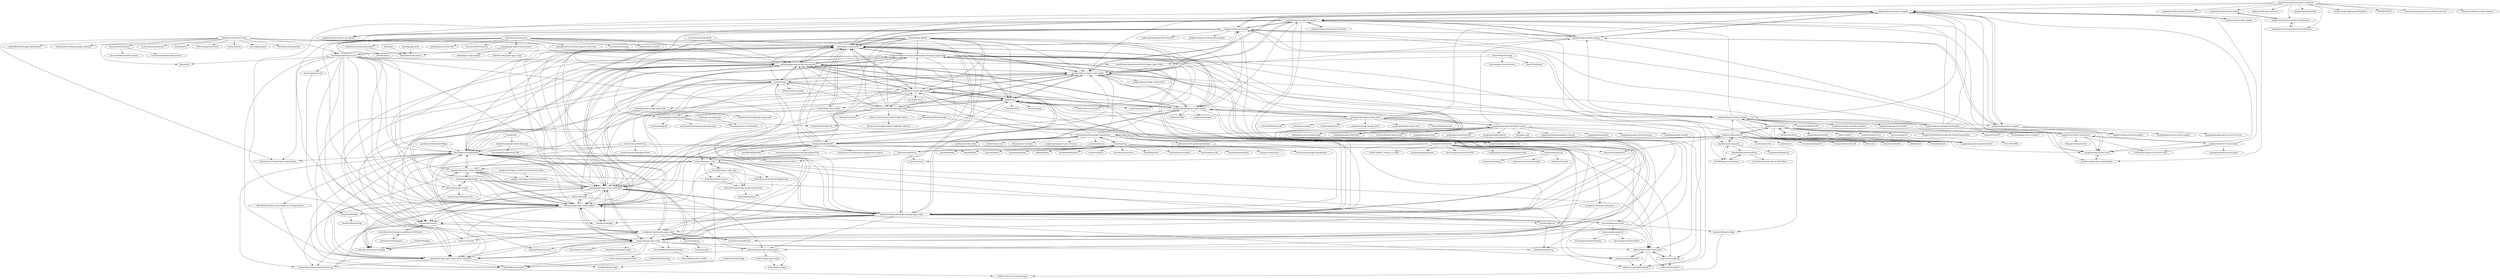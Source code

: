 digraph G {
"googleworkspace/browser-samples" -> "googleworkspace/add-ons-samples"
"googleworkspace/browser-samples" -> "googleworkspace/solutions"
"googleworkspace/browser-samples" -> "googleworkspace/drive-utils"
"googleworkspace/browser-samples" -> "googleworkspace/node-samples"
"googleworkspace/browser-samples" -> "googleworkspace/drive-quickeditors"
"googleworkspace/browser-samples" -> "googleworkspace/php-samples"
"googleworkspace/browser-samples" -> "googleworkspace/apps-script-oauth2"
"googleworkspace/browser-samples" -> "labnol/apps-script-starter"
"googleworkspace/browser-samples" -> "googleworkspace/sheets-api-codelab"
"googleworkspace/browser-samples" -> "googleworkspace/java-samples"
"derekantrican/GAS-ICS-Sync" -> "derekantrican/Google-Apps-Script-Library"
"derekantrican/GAS-ICS-Sync" -> "phw198/OutlookGoogleCalendarSync" ["e"=1]
"derekantrican/GAS-ICS-Sync" -> "karbassi/sync-multiple-google-calendars"
"derekantrican/GAS-ICS-Sync" -> "oshliaer/google-apps-script-awesome-list"
"derekantrican/GAS-ICS-Sync" -> "lucasvtiradentes/gcal-sync"
"derekantrican/GAS-ICS-Sync" -> "labnol/apps-script-starter"
"derekantrican/GAS-ICS-Sync" -> "mbrt/gmailctl" ["e"=1]
"derekantrican/GAS-ICS-Sync" -> "thesamim/TickTickSync"
"derekantrican/GAS-ICS-Sync" -> "ahochsteger/gmail-processor"
"derekantrican/GAS-ICS-Sync" -> "tanaikech/taking-advantage-of-google-apps-script"
"derekantrican/GAS-ICS-Sync" -> "GAM-team/got-your-back" ["e"=1]
"derekantrican/GAS-ICS-Sync" -> "kewisch/ical.js" ["e"=1]
"derekantrican/GAS-ICS-Sync" -> "googlearchive/apps-script-templates"
"derekantrican/GAS-ICS-Sync" -> "mrworf/plexupdate" ["e"=1]
"derekantrican/GAS-ICS-Sync" -> "TheGoddessInari/hamsket" ["e"=1]
"google/clasp" -> "oshliaer/google-apps-script-awesome-list"
"google/clasp" -> "labnol/apps-script-starter"
"google/clasp" -> "googleworkspace/apps-script-oauth2"
"google/clasp" -> "googleworkspace/apps-script-samples"
"google/clasp" -> "enuchi/React-Google-Apps-Script"
"google/clasp" -> "Tokyo-Metro-Gov/covid19" ["e"=1]
"google/clasp" -> "asciidwango/js-primer" ["e"=1]
"google/clasp" -> "howdy39/gas-clasp-starter"
"google/clasp" -> "textlint/textlint" ["e"=1]
"google/clasp" -> "danthareja/node-google-apps-script"
"google/clasp" -> "x-motemen/ghq" ["e"=1]
"google/clasp" -> "grahamearley/FirestoreGoogleAppsScript"
"google/clasp" -> "jc324x/google-apps-script-cheat-sheet"
"google/clasp" -> "googleapis/google-api-nodejs-client" ["e"=1]
"google/clasp" -> "tanaikech/taking-advantage-of-google-apps-script"
"labnol/apps-script-starter" -> "oshliaer/google-apps-script-awesome-list"
"labnol/apps-script-starter" -> "enuchi/React-Google-Apps-Script"
"labnol/apps-script-starter" -> "jc324x/google-apps-script-cheat-sheet"
"labnol/apps-script-starter" -> "tanaikech/taking-advantage-of-google-apps-script"
"labnol/apps-script-starter" -> "googleworkspace/apps-script-oauth2"
"labnol/apps-script-starter" -> "google/clasp"
"labnol/apps-script-starter" -> "oshliaer/google-apps-script-snippets"
"labnol/apps-script-starter" -> "Max-Makhrov/GoogleSheets"
"labnol/apps-script-starter" -> "googleworkspace/apps-script-samples"
"labnol/apps-script-starter" -> "tanaikech/taking-advantage-of-Web-Apps-with-google-apps-script"
"labnol/apps-script-starter" -> "howdy39/gas-clasp-starter"
"labnol/apps-script-starter" -> "googleworkspace/solutions"
"labnol/apps-script-starter" -> "googleworkspace/add-ons-samples"
"labnol/apps-script-starter" -> "fossamagna/gas-webpack-plugin"
"labnol/apps-script-starter" -> "ahochsteger/gmail-processor"
"grahamearley/FirestoreGoogleAppsScript" -> "RomainVialard/FirebaseApp"
"grahamearley/FirestoreGoogleAppsScript" -> "oshliaer/google-apps-script-awesome-list"
"grahamearley/FirestoreGoogleAppsScript" -> "googleworkspace/apps-script-oauth2"
"grahamearley/FirestoreGoogleAppsScript" -> "tanaikech/taking-advantage-of-google-apps-script"
"grahamearley/FirestoreGoogleAppsScript" -> "labnol/apps-script-starter"
"grahamearley/FirestoreGoogleAppsScript" -> "enuchi/React-Google-Apps-Script"
"grahamearley/FirestoreGoogleAppsScript" -> "google/clasp"
"grahamearley/FirestoreGoogleAppsScript" -> "Max-Makhrov/GoogleSheets"
"grahamearley/FirestoreGoogleAppsScript" -> "choraria/google-apps-script"
"grahamearley/FirestoreGoogleAppsScript" -> "tani/cheeriogs"
"grahamearley/FirestoreGoogleAppsScript" -> "jc324x/google-apps-script-cheat-sheet"
"grahamearley/FirestoreGoogleAppsScript" -> "tanaikech/taking-advantage-of-Web-Apps-with-google-apps-script"
"grahamearley/FirestoreGoogleAppsScript" -> "oshliaer/google-apps-script-snippets"
"grahamearley/FirestoreGoogleAppsScript" -> "firebase/extensions" ["e"=1]
"grahamearley/FirestoreGoogleAppsScript" -> "Spencer-Easton/Apps-Script-GSApp-Library"
"tanaikech/taking-advantage-of-Web-Apps-with-google-apps-script" -> "tanaikech/taking-advantage-of-google-apps-script"
"tanaikech/taking-advantage-of-Web-Apps-with-google-apps-script" -> "choraria/google-apps-script"
"tanaikech/taking-advantage-of-Web-Apps-with-google-apps-script" -> "oshliaer/google-apps-script-snippets"
"tanaikech/taking-advantage-of-Web-Apps-with-google-apps-script" -> "jc324x/google-apps-script-cheat-sheet"
"tanaikech/taking-advantage-of-Web-Apps-with-google-apps-script" -> "tanaikech/Google-Apps-Script-Library-Database"
"tanaikech/taking-advantage-of-Web-Apps-with-google-apps-script" -> "tanaikech/ggsrun"
"tanaikech/taking-advantage-of-Web-Apps-with-google-apps-script" -> "socialpoint-labs/sheetfu-apps-script"
"tanaikech/taking-advantage-of-Web-Apps-with-google-apps-script" -> "Max-Makhrov/GoogleSheets"
"tanaikech/taking-advantage-of-Web-Apps-with-google-apps-script" -> "oshliaer/google-apps-script-awesome-list"
"tanaikech/taking-advantage-of-Web-Apps-with-google-apps-script" -> "labnol/apps-script-starter"
"tanaikech/taking-advantage-of-Web-Apps-with-google-apps-script" -> "andrewroberts/BBLog"
"tanaikech/taking-advantage-of-Web-Apps-with-google-apps-script" -> "andrewroberts/GAS-Framework"
"tanaikech/taking-advantage-of-Web-Apps-with-google-apps-script" -> "rudimusmaximus/DevFlow"
"tanaikech/taking-advantage-of-Web-Apps-with-google-apps-script" -> "tanaikech/RangeListApp"
"tanaikech/taking-advantage-of-Web-Apps-with-google-apps-script" -> "rudimusmaximus/BurningGAS"
"enuchi/React-Google-Apps-Script" -> "labnol/apps-script-starter"
"enuchi/React-Google-Apps-Script" -> "oshliaer/google-apps-script-awesome-list"
"enuchi/React-Google-Apps-Script" -> "google/clasp"
"enuchi/React-Google-Apps-Script" -> "googleworkspace/apps-script-oauth2"
"enuchi/React-Google-Apps-Script" -> "tanaikech/taking-advantage-of-google-apps-script"
"enuchi/React-Google-Apps-Script" -> "oshliaer/google-apps-script-snippets"
"enuchi/React-Google-Apps-Script" -> "enuchi/gas-client"
"enuchi/React-Google-Apps-Script" -> "tanaikech/taking-advantage-of-Web-Apps-with-google-apps-script"
"enuchi/React-Google-Apps-Script" -> "jc324x/google-apps-script-cheat-sheet"
"enuchi/React-Google-Apps-Script" -> "fossamagna/gas-webpack-plugin"
"enuchi/React-Google-Apps-Script" -> "ashtonfei/google-apps-script-projects"
"enuchi/React-Google-Apps-Script" -> "googleworkspace/apps-script-samples"
"enuchi/React-Google-Apps-Script" -> "socialpoint-labs/sheetfu-apps-script"
"enuchi/React-Google-Apps-Script" -> "grahamearley/FirestoreGoogleAppsScript"
"enuchi/React-Google-Apps-Script" -> "Max-Makhrov/GoogleSheets"
"tanaikech/taking-advantage-of-google-apps-script" -> "oshliaer/google-apps-script-snippets"
"tanaikech/taking-advantage-of-google-apps-script" -> "tanaikech/Google-Apps-Script-Library-Database"
"tanaikech/taking-advantage-of-google-apps-script" -> "tanaikech/taking-advantage-of-Web-Apps-with-google-apps-script"
"tanaikech/taking-advantage-of-google-apps-script" -> "jc324x/google-apps-script-cheat-sheet"
"tanaikech/taking-advantage-of-google-apps-script" -> "choraria/google-apps-script"
"tanaikech/taking-advantage-of-google-apps-script" -> "oshliaer/google-apps-script-awesome-list"
"tanaikech/taking-advantage-of-google-apps-script" -> "labnol/apps-script-starter"
"tanaikech/taking-advantage-of-google-apps-script" -> "Max-Makhrov/GoogleSheets"
"tanaikech/taking-advantage-of-google-apps-script" -> "andrewroberts/GAS-Framework"
"tanaikech/taking-advantage-of-google-apps-script" -> "tanaikech/ggsrun"
"tanaikech/taking-advantage-of-google-apps-script" -> "itmammoth/Tamotsu"
"tanaikech/taking-advantage-of-google-apps-script" -> "ashtonfei/google-apps-script-projects"
"tanaikech/taking-advantage-of-google-apps-script" -> "jsoma/gs-spreadsheet-manager"
"tanaikech/taking-advantage-of-google-apps-script" -> "tanaikech/FilesApp"
"tanaikech/taking-advantage-of-google-apps-script" -> "brucemcpherson/cUseful"
"googleworkspace/python-samples" -> "googlearchive/PyDrive"
"googleworkspace/python-samples" -> "googleapis/google-api-python-client" ["e"=1]
"googleworkspace/python-samples" -> "googleworkspace/apps-script-samples"
"googleworkspace/python-samples" -> "googleworkspace/google-chat-samples"
"googleworkspace/python-samples" -> "googleworkspace/browser-samples"
"googleworkspace/python-samples" -> "googleapis/google-auth-library-python" ["e"=1]
"googleworkspace/python-samples" -> "googleworkspace/apps-script-oauth2"
"googleworkspace/python-samples" -> "googleworkspace/solutions"
"googleworkspace/python-samples" -> "burnash/gspread" ["e"=1]
"googleworkspace/python-samples" -> "googleworkspace/node-samples"
"googleworkspace/python-samples" -> "googleworkspace/android-samples" ["e"=1]
"googleworkspace/python-samples" -> "googleapis/google-cloud-python" ["e"=1]
"googleworkspace/python-samples" -> "googleworkspace/java-samples"
"googleworkspace/python-samples" -> "googleworkspace/add-ons-samples"
"googleworkspace/python-samples" -> "taers232c/GAMADV-XTD3" ["e"=1]
"howdy39/gas-clasp-starter" -> "fossamagna/gas-webpack-plugin"
"howdy39/gas-clasp-starter" -> "labnol/apps-script-starter"
"howdy39/gas-clasp-starter" -> "tanaikech/taking-advantage-of-google-apps-script"
"googleworkspace/apps-script-samples" -> "oshliaer/google-apps-script-awesome-list"
"googleworkspace/apps-script-samples" -> "googleworkspace/apps-script-oauth2"
"googleworkspace/apps-script-samples" -> "google/clasp"
"googleworkspace/apps-script-samples" -> "labnol/apps-script-starter"
"googleworkspace/apps-script-samples" -> "jc324x/google-apps-script-cheat-sheet"
"googleworkspace/apps-script-samples" -> "googleworkspace/solutions"
"googleworkspace/apps-script-samples" -> "enuchi/React-Google-Apps-Script"
"googleworkspace/apps-script-samples" -> "googleworkspace/python-samples"
"googleworkspace/apps-script-samples" -> "googleworkspace/add-ons-samples"
"googleworkspace/apps-script-samples" -> "googlecodelabs/tools" ["e"=1]
"googleworkspace/apps-script-samples" -> "bradjasper/ImportJSON"
"googleworkspace/apps-script-samples" -> "google/google-api-javascript-client"
"googleworkspace/apps-script-samples" -> "tanaikech/taking-advantage-of-google-apps-script"
"googleworkspace/apps-script-samples" -> "GAM-team/GAM" ["e"=1]
"googleworkspace/apps-script-samples" -> "googleapis/google-api-nodejs-client" ["e"=1]
"googleworkspace/node-samples" -> "googleworkspace/browser-samples"
"googleworkspace/node-samples" -> "googleworkspace/drive-utils"
"googleworkspace/node-samples" -> "googleworkspace/add-ons-samples"
"googleworkspace/node-samples" -> "googleworkspace/solutions"
"googleworkspace/node-samples" -> "googleworkspace/java-samples"
"googleworkspace/node-samples" -> "googleworkspace/apps-script-oauth2"
"googleworkspace/node-samples" -> "labnol/apps-script-starter"
"googleworkspace/add-ons-samples" -> "googleworkspace/solutions"
"googleworkspace/add-ons-samples" -> "googleworkspace/browser-samples"
"googleworkspace/add-ons-samples" -> "googleworkspace/gmail-add-on-codelab"
"googleworkspace/add-ons-samples" -> "googleworkspace/sheets-api-codelab"
"googleworkspace/add-ons-samples" -> "googleworkspace/drive-utils"
"googleworkspace/add-ons-samples" -> "choraria/google-apps-script"
"googleworkspace/add-ons-samples" -> "tanaikech/taking-advantage-of-google-apps-script"
"googleworkspace/add-ons-samples" -> "googleworkspace/apps-script-oauth2"
"googleworkspace/add-ons-samples" -> "labnol/apps-script-starter"
"googleworkspace/add-ons-samples" -> "oshliaer/google-apps-script-snippets"
"googleworkspace/add-ons-samples" -> "googleworkspace/node-samples"
"googleworkspace/add-ons-samples" -> "rudimusmaximus/BurningGAS"
"googleworkspace/add-ons-samples" -> "tanaikech/Google-Apps-Script-Library-Database"
"socialpoint-labs/sheetfu-apps-script" -> "itmammoth/Tamotsu"
"socialpoint-labs/sheetfu-apps-script" -> "jsoma/gs-spreadsheet-manager"
"socialpoint-labs/sheetfu-apps-script" -> "7imon7ays/Goodel"
"socialpoint-labs/sheetfu-apps-script" -> "socialpoint-labs/sqlbucket"
"socialpoint-labs/sheetfu-apps-script" -> "oshliaer/google-apps-script-snippets"
"socialpoint-labs/sheetfu-apps-script" -> "jc324x/google-apps-script-cheat-sheet"
"socialpoint-labs/sheetfu-apps-script" -> "davecook88/SpreadsheetManager"
"socialpoint-labs/sheetfu-apps-script" -> "vlucas/sheetquery"
"socialpoint-labs/sheetfu-apps-script" -> "tanaikech/Google-Apps-Script-Library-Database"
"socialpoint-labs/sheetfu-apps-script" -> "choraria/google-apps-script"
"socialpoint-labs/sheetfu" -> "socialpoint-labs/sqlbucket"
"socialpoint-labs/sheetfu" -> "socialpoint-labs/sheetfu-apps-script"
"socialpoint-labs/sheetfu" -> "Squarespace/datasheets" ["e"=1]
"socialpoint-labs/sheetfu" -> "SteinHQ/Stein" ["e"=1]
"socialpoint-labs/sheetfu" -> "nithinmurali/pygsheets"
"socialpoint-labs/sheetfu" -> "alan-turing-institute/CleverCSV" ["e"=1]
"socialpoint-labs/sheetfu" -> "codeforequity-at/botium-speech-processing" ["e"=1]
"socialpoint-labs/sheetfu" -> "minimaxir/stylecloud"
"socialpoint-labs/sheetfu" -> "socialpoint-labs/unity-yaml-parser"
"socialpoint-labs/sheetfu" -> "oshliaer/google-apps-script-awesome-list"
"socialpoint-labs/sheetfu" -> "minimaxir/automl-gs" ["e"=1]
"socialpoint-labs/sheetfu" -> "0x4447/0x4447_product_s3_email" ["e"=1]
"socialpoint-labs/sheetfu" -> "kotartemiy/pygooglenews" ["e"=1]
"googleworkspace/php-samples" -> "googleworkspace/browser-samples"
"googleworkspace/java-samples" -> "googleapis/google-api-java-client-services" ["e"=1]
"googleworkspace/java-samples" -> "googleworkspace/android-samples" ["e"=1]
"googleworkspace/java-samples" -> "googleworkspace/node-samples"
"googleworkspace/java-samples" -> "google/google-api-java-client-samples" ["e"=1]
"googleworkspace/java-samples" -> "googleworkspace/browser-samples"
"googleworkspace/java-samples" -> "googleworkspace/add-ons-samples"
"googledatastudio/community-connectors" -> "googledatastudio/example-connectors"
"googledatastudio/community-connectors" -> "googledatastudio/ds-data-registry"
"googledatastudio/community-connectors" -> "Bajena/spotify-gds-connector"
"googledatastudio/community-connectors" -> "googledatastudio/community-visualizations"
"googledatastudio/community-connectors" -> "googledatastudio/tooling"
"googledatastudio/community-connectors" -> "googledatastudio/experimental-visualizations"
"googledatastudio/community-connectors" -> "sahava/GoogleTagManagerTemplates" ["e"=1]
"googledatastudio/community-connectors" -> "MLTSEO/MLTS" ["e"=1]
"googledatastudio/community-connectors" -> "canyousayyes/datastudio-aws-athena-connector"
"googledatastudio/community-connectors" -> "datadotworld/data-studio-connector"
"googledatastudio/community-connectors" -> "googleworkspace/apps-script-oauth2"
"googledatastudio/community-connectors" -> "googleworkspace/browser-samples"
"googlearchive/PyDrive" -> "googleworkspace/python-samples"
"googlearchive/PyDrive" -> "iterative/PyDrive2"
"googlearchive/PyDrive" -> "googleapis/google-api-python-client" ["e"=1]
"googlearchive/PyDrive" -> "burnash/gspread" ["e"=1]
"googlearchive/PyDrive" -> "googleapis/oauth2client" ["e"=1]
"googlearchive/PyDrive" -> "nithinmurali/pygsheets"
"googlearchive/PyDrive" -> "odeke-em/drive" ["e"=1]
"googlearchive/PyDrive" -> "nurdtechie98/drive-cli" ["e"=1]
"googlearchive/PyDrive" -> "prasmussen/gdrive" ["e"=1]
"googlearchive/PyDrive" -> "googlearchive/drive-zipextractor"
"googlearchive/PyDrive" -> "googleworkspace/drive-utils"
"googlearchive/PyDrive" -> "aiguofer/gspread-pandas"
"googlearchive/PyDrive" -> "GoogleCloudPlatform/storage-file-transfer-json-python"
"googlearchive/PyDrive" -> "dsoprea/GDriveFS" ["e"=1]
"googlearchive/PyDrive" -> "astrada/google-drive-ocamlfuse" ["e"=1]
"labnol/google-apps-script-awesome" -> "labnol/apps-script-samples"
"labnol/google-apps-script-awesome" -> "labnol/javascript-starter"
"labnol/google-apps-script-awesome" -> "labnol/vscode-google-apps-script"
"googlearchive/drive-zipextractor" -> "googleworkspace/drive-utils"
"googlearchive/drive-zipextractor" -> "googleworkspace/drive-quickeditors"
"googlearchive/drive-zipextractor" -> "googlearchive/drive-music-player"
"googlearchive/drive-zipextractor" -> "googleworkspace/solutions"
"googlearchive/drive-zipextractor" -> "googleworkspace/browser-samples"
"googlearchive/drive-zipextractor" -> "Mrigank11/embetacloud" ["e"=1]
"googlearchive/drive-zipextractor" -> "ArdiArtani/Google-Drive-Player-Script" ["e"=1]
"clomie/gas-vue-typescript" -> "fossamagna/gas-vue-boilerplate"
"googleworkspace/drive-utils" -> "googleworkspace/drive-quickeditors"
"googledatastudio/experimental-visualizations" -> "googledatastudio/community-visualizations"
"socialpoint-labs/unity-yaml-parser" -> "socialpoint-labs/sqlbucket"
"hijonathan/google-scripts" -> "oshliaer/google-apps-script-snippets"
"hijonathan/google-scripts" -> "entaq/GoogleAppsScript"
"hijonathan/google-scripts" -> "Max-Makhrov/GoogleSheets"
"hijonathan/google-scripts" -> "googlearchive/apps-script-templates"
"hijonathan/google-scripts" -> "techstreams/TSDynamicUrls"
"hijonathan/google-scripts" -> "jsoma/gs-spreadsheet-manager"
"tani/cheeriogs" -> "3846masa/cheerio-gasify"
"tani/cheeriogs" -> "tanaikech/taking-advantage-of-google-apps-script"
"tani/cheeriogs" -> "oshliaer/google-apps-script-awesome-list"
"tani/cheeriogs" -> "fossamagna/gas-webpack-plugin"
"tani/cheeriogs" -> "choraria/google-apps-script"
"tani/cheeriogs" -> "googleworkspace/apps-script-oauth2"
"tani/cheeriogs" -> "itmammoth/Tamotsu"
"tani/cheeriogs" -> "jc324x/google-apps-script-cheat-sheet"
"tani/cheeriogs" -> "tanaikech/taking-advantage-of-Web-Apps-with-google-apps-script"
"tani/cheeriogs" -> "tanaikech/Google-Apps-Script-Library-Database"
"tani/cheeriogs" -> "validatorgs/validator.gs"
"tani/cheeriogs" -> "peterherrmann/BetterLog"
"tani/cheeriogs" -> "enuchi/React-Google-Apps-Script"
"tani/cheeriogs" -> "Max-Makhrov/GoogleSheets"
"tani/cheeriogs" -> "labnol/apps-script-starter"
"robin900/gspread-formatting" -> "robin900/gspread-dataframe"
"robin900/gspread-formatting" -> "techwithtim/Google-Sheets-API-Python"
"googleworkspace/google-chat-samples" -> "googleworkspace/add-ons-samples"
"googleworkspace/google-chat-samples" -> "googleworkspace/solutions"
"googleworkspace/google-chat-samples" -> "googleworkspace/python-samples"
"googleworkspace/google-chat-samples" -> "googleworkspace/drive-utils"
"googleworkspace/google-chat-samples" -> "googleworkspace/browser-samples"
"googleworkspace/google-chat-samples" -> "googleworkspace/apps-script-oauth2"
"classroomtechtools/modularLibraries.gs" -> "andrewroberts/rose-task-manager"
"danielireson/google-sheets-blog-cms" -> "StewartJohn/GoogleSheetsCMS"
"danielireson/google-sheets-blog-cms" -> "Max-Makhrov/GoogleSheets"
"danielireson/google-sheets-blog-cms" -> "crunchprank/google-sheets-to-html"
"googledatastudio/community-visualizations" -> "googledatastudio/experimental-visualizations"
"googledatastudio/community-visualizations" -> "googledatastudio/ds-data-registry"
"tanaikech/RangeListApp" -> "andrewroberts/rose-task-manager"
"labnol/google-proxy" -> "labnol/javascript-starter"
"labnol/email-studio-gmail-addon" -> "labnol/javascript-starter"
"labnol/email-studio-gmail-addon" -> "labnol/mailman"
"socialpoint-labs/sqlbucket" -> "socialpoint-labs/sheetfu-apps-script"
"coderofsalvation/Gexpress" -> "coderofsalvation/Gexpress-middleware-RESTsheet"
"choraria/google-apps-script" -> "tanaikech/Google-Apps-Script-Library-Database"
"choraria/google-apps-script" -> "validatorgs/validator.gs"
"choraria/google-apps-script" -> "jc324x/google-apps-script-cheat-sheet"
"choraria/google-apps-script" -> "tanaikech/taking-advantage-of-google-apps-script"
"choraria/google-apps-script" -> "oshliaer/google-apps-script-snippets"
"choraria/google-apps-script" -> "Max-Makhrov/sheetjobs"
"choraria/google-apps-script" -> "custom-functions/google-sheets"
"choraria/google-apps-script" -> "Max-Makhrov/GoogleSheets"
"choraria/google-apps-script" -> "choraria/gas-url-shortener"
"choraria/google-apps-script" -> "efremfilho/GoogleAppsScripts"
"choraria/google-apps-script" -> "tanaikech/taking-advantage-of-Web-Apps-with-google-apps-script"
"choraria/google-apps-script" -> "mogsdad/SheetConverter"
"choraria/google-apps-script" -> "ashtonfei/google-apps-script-projects"
"choraria/google-apps-script" -> "andrewroberts/GAS-Framework"
"choraria/google-apps-script" -> "davecook88/SpreadsheetManager"
"tanaikech/ManifestsApp" -> "tanaikech/ProjectApp2"
"googleworkspace/solutions" -> "googleworkspace/add-ons-samples"
"googleworkspace/solutions" -> "googleworkspace/browser-samples"
"googleworkspace/solutions" -> "jc324x/google-apps-script-cheat-sheet"
"googleworkspace/solutions" -> "googleworkspace/drive-utils"
"googleworkspace/solutions" -> "labnol/apps-script-starter"
"googleworkspace/solutions" -> "jsdbroughton/google-sheet-functions"
"googleworkspace/solutions" -> "choraria/google-apps-script"
"googleworkspace/solutions" -> "googleworkspace/sheets-api-codelab"
"googleworkspace/solutions" -> "googleworkspace/apps-script-oauth2"
"googleworkspace/solutions" -> "tanaikech/taking-advantage-of-google-apps-script"
"googleworkspace/solutions" -> "googleworkspace/node-samples"
"googleworkspace/solutions" -> "oshliaer/google-apps-script-snippets"
"googleworkspace/solutions" -> "googleworkspace/ml-integration-samples"
"andrewroberts/BBLog" -> "andrewroberts/Assert"
"andrewroberts/BBLog" -> "andrewroberts/GAS-Framework"
"googledatastudio/ds-data-registry" -> "googledatastudio/community-visualizations"
"googleworkspace/gmail-add-on-codelab" -> "googleworkspace/add-ons-samples"
"benlcollins/sheets-macros" -> "benlcollins/google-apps-script-awesome-list"
"benlcollins/google-apps-script-awesome-list" -> "benlcollins/formulas"
"Max-Makhrov/Smart-Data-Validation-in-Goolge-Sheets" -> "Max-Makhrov/sheetjobs"
"coderofsalvation/Gexpress-middleware-RESTsheet" -> "coderofsalvation/Gexpress"
"coderofsalvation/Gexpress-middleware-RESTsheet" -> "itmammoth/Tamotsu"
"coderofsalvation/Gexpress-middleware-RESTsheet" -> "jsoma/gs-spreadsheet-manager"
"google/google-api-javascript-client" -> "googleapis/google-api-nodejs-client" ["e"=1]
"google/google-api-javascript-client" -> "googleapis/google-auth-library-nodejs"
"google/google-api-javascript-client" -> "googleworkspace/browser-samples"
"google/google-api-javascript-client" -> "googleworkspace/apps-script-oauth2"
"google/google-api-javascript-client" -> "googleworkspace/apps-script-samples"
"google/google-api-javascript-client" -> "googleapis/google-cloud-node" ["e"=1]
"google/google-api-javascript-client" -> "googleapis/google-api-python-client" ["e"=1]
"google/google-api-javascript-client" -> "googleapis/google-api-php-client" ["e"=1]
"google/google-api-javascript-client" -> "googleapis/google-api-go-client" ["e"=1]
"google/google-api-javascript-client" -> "firebase/firebaseui-web" ["e"=1]
"google/google-api-javascript-client" -> "google/clasp"
"google/google-api-javascript-client" -> "firebase/firebase-js-sdk" ["e"=1]
"google/google-api-javascript-client" -> "youtube/api-samples" ["e"=1]
"google/google-api-javascript-client" -> "firebase/quickstart-js" ["e"=1]
"google/google-api-javascript-client" -> "anthonyjgrove/react-google-login" ["e"=1]
"googleworkspace/apps-script-oauth2" -> "oshliaer/google-apps-script-awesome-list"
"googleworkspace/apps-script-oauth2" -> "labnol/apps-script-starter"
"googleworkspace/apps-script-oauth2" -> "googleworkspace/apps-script-samples"
"googleworkspace/apps-script-oauth2" -> "google/clasp"
"googleworkspace/apps-script-oauth2" -> "enuchi/React-Google-Apps-Script"
"googleworkspace/apps-script-oauth2" -> "googleworkspace/add-ons-samples"
"googleworkspace/apps-script-oauth2" -> "jc324x/google-apps-script-cheat-sheet"
"googleworkspace/apps-script-oauth2" -> "googleworkspace/apps-script-oauth1"
"googleworkspace/apps-script-oauth2" -> "tanaikech/taking-advantage-of-google-apps-script"
"googleworkspace/apps-script-oauth2" -> "danthareja/node-google-apps-script"
"googleworkspace/apps-script-oauth2" -> "googleworkspace/solutions"
"googleworkspace/apps-script-oauth2" -> "grahamearley/FirestoreGoogleAppsScript"
"googleworkspace/apps-script-oauth2" -> "googleworkspace/browser-samples"
"googleworkspace/apps-script-oauth2" -> "tani/cheeriogs"
"googleworkspace/apps-script-oauth2" -> "oshliaer/google-apps-script-snippets"
"soundTricker/SlackApp" -> "motemen/gas-cronsheet-slack"
"soundTricker/SlackApp" -> "yhay81/GASlacker"
"soundTricker/SlackApp" -> "soundTricker/SpreadsheetDB-For-Google_Apps_Script"
"googlearchive/apps-script-form-notifications-addon" -> "googlearchive/apps-script-dialog2sidebar"
"minimaxir/stylecloud" -> "minimaxir/twcloud"
"minimaxir/stylecloud" -> "socialpoint-labs/sheetfu"
"minimaxir/stylecloud" -> "minimaxir/stylecloud-examples"
"minimaxir/stylecloud" -> "minimaxir/automl-gs" ["e"=1]
"iterative/PyDrive2" -> "googlearchive/PyDrive"
"iterative/PyDrive2" -> "T3rry7f/NoDRM" ["e"=1]
"googlearchive/drive-music-player" -> "googlearchive/drive-zipextractor"
"googlearchive/drive-music-player" -> "googleworkspace/drive-utils"
"googlearchive/drive-music-player" -> "googleworkspace/browser-samples"
"googlearchive/drive-music-player" -> "ArdiArtani/Google-Drive-Player-Script" ["e"=1]
"googlearchive/drive-music-player" -> "nicolasgarnier/drive-music-player"
"googlearchive/apps-script-templates" -> "Max-Makhrov/GoogleSheets"
"googlearchive/apps-script-templates" -> "oshliaer/google-apps-script-snippets"
"googlearchive/apps-script-templates" -> "googlearchive/apps-script-dialog2sidebar"
"googlearchive/apps-script-templates" -> "jc324x/google-apps-script-cheat-sheet"
"googlearchive/apps-script-templates" -> "andrewroberts/GAS-Framework"
"googlearchive/apps-script-templates" -> "tanaikech/Google-Apps-Script-Library-Database"
"googlearchive/apps-script-templates" -> "entaq/GoogleAppsScript"
"qeet/IMPORTJSONAPI" -> "bradjasper/ImportJSON"
"ashtonfei/google-apps-script-projects" -> "ashtonfei/live-coding"
"ashtonfei/google-apps-script-projects" -> "tanaikech/Google-Apps-Script-Library-Database"
"ashtonfei/google-apps-script-projects" -> "lsvekis/Google-Apps-Script"
"garethdmm/SpreadsheetMagic" -> "Max-Makhrov/GoogleSheets"
"tanaikech/Google-Apps-Script-Library-Database" -> "tanaikech/ProjectApp2"
"tanaikech/Google-Apps-Script-Library-Database" -> "choraria/google-apps-script"
"tanaikech/Google-Apps-Script-Library-Database" -> "classroomtechtools/modularLibraries.gs"
"tanaikech/Google-Apps-Script-Library-Database" -> "Max-Makhrov/sheetjobs"
"pixelcog/gmail-to-pdf" -> "tanaikech/PDFApp"
"davecook88/SpreadsheetManager" -> "davecook88/mindhive-public"
"7imon7ays/Goodel" -> "jsoma/gs-spreadsheet-manager"
"jsoma/tabletop" -> "jlord/sheetsee.js" ["e"=1]
"jsoma/tabletop" -> "jsoma/mapsheet"
"jsoma/tabletop" -> "chriszarate/sheetrock"
"jsoma/tabletop" -> "misoproject/dataset" ["e"=1]
"jsoma/tabletop" -> "theoephraim/node-google-spreadsheet"
"jsoma/tabletop" -> "bradley/Blotter" ["e"=1]
"jsoma/tabletop" -> "davidmerfield/Typeset" ["e"=1]
"jsoma/tabletop" -> "newsdev/ai2html" ["e"=1]
"jsoma/tabletop" -> "riccardoscalco/textures" ["e"=1]
"jsoma/tabletop" -> "mholt/PapaParse" ["e"=1]
"jsoma/tabletop" -> "russellsamora/scrollama" ["e"=1]
"jsoma/tabletop" -> "franciscop/drive-db" ["e"=1]
"jsoma/tabletop" -> "metalsmith/metalsmith" ["e"=1]
"jsoma/tabletop" -> "tachyons-css/tachyons" ["e"=1]
"jsoma/tabletop" -> "metafizzy/flickity" ["e"=1]
"googleapis/google-auth-library-nodejs" -> "googleapis/google-api-nodejs-client" ["e"=1]
"googleapis/google-auth-library-nodejs" -> "googleapis/google-cloud-node" ["e"=1]
"googleapis/google-auth-library-nodejs" -> "google/google-api-javascript-client"
"googleapis/google-auth-library-nodejs" -> "anthonyjgrove/react-google-login" ["e"=1]
"googleapis/google-auth-library-nodejs" -> "googleapis/node-gtoken"
"googleapis/google-auth-library-nodejs" -> "googleapis/google-auth-library-java" ["e"=1]
"googleapis/google-auth-library-nodejs" -> "googleapis/nodejs-storage" ["e"=1]
"googleapis/google-auth-library-nodejs" -> "firebase/firebase-admin-node" ["e"=1]
"googleapis/google-auth-library-nodejs" -> "googleworkspace/node-samples"
"googleapis/google-auth-library-nodejs" -> "googleapis/nodejs-vision" ["e"=1]
"googleapis/google-auth-library-nodejs" -> "theoephraim/node-google-spreadsheet"
"googleapis/google-auth-library-nodejs" -> "googleapis/nodejs-datastore" ["e"=1]
"googleapis/google-auth-library-nodejs" -> "googleapis/nodejs-pubsub" ["e"=1]
"googleapis/google-auth-library-nodejs" -> "grpc/grpc-node" ["e"=1]
"googleapis/google-auth-library-nodejs" -> "googleapis/nodejs-googleapis-common" ["e"=1]
"danthareja/node-google-apps-script" -> "MaartenDesnouck/google-apps-script"
"danthareja/node-google-apps-script" -> "googleworkspace/apps-script-oauth2"
"danthareja/node-google-apps-script" -> "itmammoth/Tamotsu"
"danthareja/node-google-apps-script" -> "googlearchive/apps-script-templates"
"danthareja/node-google-apps-script" -> "oshliaer/google-apps-script-snippets"
"brucemcpherson/cUseful" -> "tanaikech/RangeListApp"
"brucemcpherson/cUseful" -> "brucemcpherson/gasGit"
"vlucas/sheetquery" -> "vlucas/gasmask"
"googleworkspace/drive-quickeditors" -> "googleworkspace/drive-utils"
"brucemcpherson/gasGit" -> "brucemcpherson/SlidesMerge"
"brucemcpherson/gasGit" -> "brucemcpherson/SheetsMore"
"lsvekis/Google-Apps-Script" -> "ashtonfei/live-coding"
"benlcollins/automationWithAppsScript" -> "benlcollins/formulas"
"peterherrmann/BetterLog" -> "itmammoth/Tamotsu"
"peterherrmann/BetterLog" -> "andrewroberts/BBLog"
"peterherrmann/BetterLog" -> "andrewroberts/GAS-Framework"
"peterherrmann/BetterLog" -> "Max-Makhrov/GoogleSheets"
"peterherrmann/BetterLog" -> "yinonavraham/GoogleAppsScripts"
"tanaikech/HtmlFormApp" -> "Max-Makhrov/sheetjobs"
"Spencer-Easton/Apps-Script-GSApp-Library" -> "Spencer-Easton/Apps-Script-GoogleApis-Libraries"
"andrewroberts/GAS-Framework" -> "andrewroberts/Assert"
"andrewroberts/GAS-Framework" -> "andrewroberts/BBLog"
"andrewroberts/GAS-Framework" -> "rudimusmaximus/DevFlow"
"andrewroberts/GAS-Framework" -> "rudimusmaximus/BurningGAS"
"chriszarate/sheetrock" -> "jsoma/tabletop"
"chriszarate/sheetrock" -> "benlcollins/apps_script"
"chriszarate/sheetrock" -> "jlord/sheetsee.js" ["e"=1]
"chriszarate/sheetrock" -> "crunchprank/google-sheets-to-html"
"chriszarate/sheetrock" -> "labnol/apps-script-starter"
"oshliaer/google-apps-script-snippets" -> "jc324x/google-apps-script-cheat-sheet"
"oshliaer/google-apps-script-snippets" -> "Max-Makhrov/GoogleSheets"
"oshliaer/google-apps-script-snippets" -> "tanaikech/taking-advantage-of-google-apps-script"
"oshliaer/google-apps-script-snippets" -> "choraria/google-apps-script"
"oshliaer/google-apps-script-snippets" -> "googlearchive/apps-script-templates"
"oshliaer/google-apps-script-snippets" -> "rudimusmaximus/DevFlow"
"oshliaer/google-apps-script-snippets" -> "oshliaer/google-apps-script-awesome-list"
"oshliaer/google-apps-script-snippets" -> "tanaikech/FilesApp"
"oshliaer/google-apps-script-snippets" -> "tanaikech/Google-Apps-Script-Library-Database"
"oshliaer/google-apps-script-snippets" -> "tanaikech/PDFApp"
"oshliaer/google-apps-script-snippets" -> "tanaikech/taking-advantage-of-Web-Apps-with-google-apps-script"
"oshliaer/google-apps-script-snippets" -> "socialpoint-labs/sheetfu-apps-script"
"oshliaer/google-apps-script-snippets" -> "Max-Makhrov/sheetjobs"
"oshliaer/google-apps-script-snippets" -> "itmammoth/Tamotsu"
"oshliaer/google-apps-script-snippets" -> "oshliaer/lodashgs"
"benlcollins/apps_script" -> "choraria/google-apps-script"
"benlcollins/apps_script" -> "benlcollins/apps_script_apis"
"benlcollins/apps_script" -> "benlcollins/google-apps-script-awesome-list"
"benlcollins/apps_script" -> "Max-Makhrov/GoogleSheets"
"benlcollins/apps_script" -> "andrewroberts/GAS-Framework"
"benlcollins/apps_script" -> "benlcollins/automationWithAppsScript"
"benlcollins/apps_script" -> "benlcollins/sheets-macros"
"benlcollins/apps_script" -> "tanaikech/Google-Apps-Script-Library-Database"
"benlcollins/apps_script" -> "mogsdad/SheetConverter"
"benlcollins/apps_script" -> "googlearchive/apps-script-templates"
"labnol/files" -> "labnol/javascript-starter"
"custom-functions/google-sheets" -> "Max-Makhrov/sheetjobs"
"alexwforsythe/code-blocks" -> "jc324x/google-apps-script-cheat-sheet"
"alexwforsythe/code-blocks" -> "oshliaer/google-apps-script-awesome-list"
"alexwforsythe/code-blocks" -> "labnol/apps-script-starter"
"jc324x/google-apps-script-cheat-sheet" -> "oshliaer/google-apps-script-snippets"
"jc324x/google-apps-script-cheat-sheet" -> "Max-Makhrov/GoogleSheets"
"jc324x/google-apps-script-cheat-sheet" -> "oshliaer/google-apps-script-awesome-list"
"jc324x/google-apps-script-cheat-sheet" -> "choraria/google-apps-script"
"jc324x/google-apps-script-cheat-sheet" -> "tanaikech/taking-advantage-of-google-apps-script"
"jc324x/google-apps-script-cheat-sheet" -> "labnol/apps-script-starter"
"jc324x/google-apps-script-cheat-sheet" -> "googlearchive/apps-script-templates"
"jc324x/google-apps-script-cheat-sheet" -> "tanaikech/Google-Apps-Script-Library-Database"
"jc324x/google-apps-script-cheat-sheet" -> "socialpoint-labs/sheetfu-apps-script"
"jc324x/google-apps-script-cheat-sheet" -> "tanaikech/taking-advantage-of-Web-Apps-with-google-apps-script"
"jc324x/google-apps-script-cheat-sheet" -> "ashtonfei/google-apps-script-projects"
"jc324x/google-apps-script-cheat-sheet" -> "itmammoth/Tamotsu"
"jc324x/google-apps-script-cheat-sheet" -> "classroomtechtools/modularLibraries.gs"
"jc324x/google-apps-script-cheat-sheet" -> "oshliaer/lodashgs"
"jc324x/google-apps-script-cheat-sheet" -> "tanaikech/FilesApp"
"leonhartX/gas-github" -> "oshliaer/google-apps-script-awesome-list"
"leonhartX/gas-github" -> "google/clasp"
"leonhartX/gas-github" -> "googleworkspace/apps-script-samples"
"leonhartX/gas-github" -> "googleworkspace/apps-script-oauth2"
"leonhartX/gas-github" -> "labnol/apps-script-starter"
"leonhartX/gas-github" -> "tanaikech/taking-advantage-of-google-apps-script"
"leonhartX/gas-github" -> "oshliaer/google-apps-script-snippets"
"leonhartX/gas-github" -> "enuchi/React-Google-Apps-Script"
"leonhartX/gas-github" -> "jc324x/google-apps-script-cheat-sheet"
"leonhartX/gas-github" -> "tanaikech/taking-advantage-of-Web-Apps-with-google-apps-script"
"leonhartX/gas-github" -> "Tokyo-Metro-Gov/covid19" ["e"=1]
"leonhartX/gas-github" -> "grahamearley/FirestoreGoogleAppsScript"
"leonhartX/gas-github" -> "bradjasper/ImportJSON"
"leonhartX/gas-github" -> "asciidwango/js-primer" ["e"=1]
"leonhartX/gas-github" -> "tani/cheeriogs"
"nithinmurali/pygsheets" -> "burnash/gspread" ["e"=1]
"nithinmurali/pygsheets" -> "aiguofer/gspread-pandas"
"nithinmurali/pygsheets" -> "robin900/gspread-dataframe"
"nithinmurali/pygsheets" -> "socialpoint-labs/sheetfu"
"nithinmurali/pygsheets" -> "Squarespace/datasheets" ["e"=1]
"nithinmurali/pygsheets" -> "googlearchive/PyDrive"
"nithinmurali/pygsheets" -> "xflr6/gsheets"
"nithinmurali/pygsheets" -> "sarumont/py-trello" ["e"=1]
"nithinmurali/pygsheets" -> "pudo/dataset" ["e"=1]
"nithinmurali/pygsheets" -> "scrapinghub/dateparser" ["e"=1]
"nithinmurali/pygsheets" -> "slackapi/python-slack-sdk" ["e"=1]
"nithinmurali/pygsheets" -> "googleworkspace/python-samples"
"nithinmurali/pygsheets" -> "googleapis/google-api-python-client" ["e"=1]
"nithinmurali/pygsheets" -> "jd/tenacity" ["e"=1]
"nithinmurali/pygsheets" -> "gtalarico/pyairtable" ["e"=1]
"thesamim/TickTickSync" -> "lucasvtiradentes/ticktick-api-lvt"
"thesamim/TickTickSync" -> "ivan-lednev/obsidian-task-archiver"
"bradjasper/ImportJSON" -> "qeet/IMPORTJSONAPI"
"bradjasper/ImportJSON" -> "oshliaer/google-apps-script-awesome-list"
"bradjasper/ImportJSON" -> "moretrobetchyo/CryptocurrencySpreadsheetUtils"
"bradjasper/ImportJSON" -> "Max-Makhrov/GoogleSheets"
"bradjasper/ImportJSON" -> "googleworkspace/apps-script-oauth2"
"bradjasper/ImportJSON" -> "googleworkspace/apps-script-samples"
"bradjasper/ImportJSON" -> "labnol/apps-script-starter"
"bradjasper/ImportJSON" -> "benlcollins/apps_script"
"bradjasper/ImportJSON" -> "jc324x/google-apps-script-cheat-sheet"
"bradjasper/ImportJSON" -> "google/clasp"
"bradjasper/ImportJSON" -> "cryptofinance-ai/cryptofinance-google-sheets-add-on" ["e"=1]
"bradjasper/ImportJSON" -> "theoephraim/node-google-spreadsheet"
"bradjasper/ImportJSON" -> "SteinHQ/Stein" ["e"=1]
"bradjasper/ImportJSON" -> "tani/cheeriogs"
"bradjasper/ImportJSON" -> "oshliaer/google-apps-script-snippets"
"labnol/unsubscribe-gmail" -> "labnol/apps-script-starter"
"labnol/unsubscribe-gmail" -> "oshliaer/google-apps-script-awesome-list"
"labnol/unsubscribe-gmail" -> "labnol/code"
"labnol/unsubscribe-gmail" -> "justjake/gmail-unsubscribe"
"labnol/unsubscribe-gmail" -> "ahochsteger/gmail-processor"
"labnol/unsubscribe-gmail" -> "tanaikech/taking-advantage-of-google-apps-script"
"labnol/unsubscribe-gmail" -> "iansinnott/alfred-maestro" ["e"=1]
"labnol/unsubscribe-gmail" -> "Max-Makhrov/GoogleSheets"
"labnol/unsubscribe-gmail" -> "ageitgey/show-facebook-computer-vision-tags" ["e"=1]
"labnol/unsubscribe-gmail" -> "jc324x/google-apps-script-cheat-sheet"
"labnol/unsubscribe-gmail" -> "wavebox/waveboxapp" ["e"=1]
"labnol/unsubscribe-gmail" -> "oshliaer/google-apps-script-snippets"
"labnol/unsubscribe-gmail" -> "labnol/email-studio-gmail-addon"
"labnol/unsubscribe-gmail" -> "labnol/google-apps-script-awesome"
"labnol/unsubscribe-gmail" -> "labnol/website-monitor"
"anvaka/time" -> "Max-Makhrov/GoogleSheets"
"anvaka/time" -> "danielireson/google-sheets-blog-cms"
"entaq/GoogleAppsScript" -> "googlearchive/apps-script-templates"
"entaq/GoogleAppsScript" -> "hijonathan/google-scripts"
"entaq/GoogleAppsScript" -> "ashtonfei/google-apps-script-projects"
"entaq/GoogleAppsScript" -> "Max-Makhrov/GoogleSheets"
"entaq/GoogleAppsScript" -> "oshliaer/google-apps-script-snippets"
"entaq/GoogleAppsScript" -> "jc324x/google-apps-script-cheat-sheet"
"entaq/GoogleAppsScript" -> "tanaikech/Google-Apps-Script-Library-Database"
"tanaikech/PDFApp" -> "tanaikech/RichTextApp"
"benlcollins/apps_script_apis" -> "benlcollins/apps_script"
"benlcollins/apps_script_apis" -> "oshliaer/google-apps-script-snippets"
"benlcollins/apps_script_apis" -> "benlcollins/google-apps-script-awesome-list"
"benlcollins/apps_script_apis" -> "benlcollins/automationWithAppsScript"
"benlcollins/apps_script_apis" -> "Max-Makhrov/sheetjobs"
"benlcollins/apps_script_apis" -> "benlcollins/sheets-macros"
"aiguofer/gspread-pandas" -> "robin900/gspread-dataframe"
"aiguofer/gspread-pandas" -> "maybelinot/df2gspread"
"aiguofer/gspread-pandas" -> "nithinmurali/pygsheets"
"aiguofer/gspread-pandas" -> "robin900/gspread-formatting"
"fossamagna/gas-webpack-plugin" -> "fossamagna/gas-vue-boilerplate"
"fossamagna/gas-webpack-plugin" -> "fossamagna/gasify"
"fossamagna/gas-webpack-plugin" -> "JeanRemiDelteil/gas-lib"
"fossamagna/gas-webpack-plugin" -> "selectnull/eslint-plugin-googleappsscript"
"oshliaer/google-apps-script-awesome-list" -> "labnol/apps-script-starter"
"oshliaer/google-apps-script-awesome-list" -> "jc324x/google-apps-script-cheat-sheet"
"oshliaer/google-apps-script-awesome-list" -> "tanaikech/taking-advantage-of-google-apps-script"
"oshliaer/google-apps-script-awesome-list" -> "googleworkspace/apps-script-oauth2"
"oshliaer/google-apps-script-awesome-list" -> "oshliaer/google-apps-script-snippets"
"oshliaer/google-apps-script-awesome-list" -> "enuchi/React-Google-Apps-Script"
"oshliaer/google-apps-script-awesome-list" -> "googleworkspace/apps-script-samples"
"oshliaer/google-apps-script-awesome-list" -> "google/clasp"
"oshliaer/google-apps-script-awesome-list" -> "Max-Makhrov/GoogleSheets"
"oshliaer/google-apps-script-awesome-list" -> "tanaikech/taking-advantage-of-Web-Apps-with-google-apps-script"
"oshliaer/google-apps-script-awesome-list" -> "tanaikech/Google-Apps-Script-Library-Database"
"oshliaer/google-apps-script-awesome-list" -> "tani/cheeriogs"
"oshliaer/google-apps-script-awesome-list" -> "itmammoth/Tamotsu"
"oshliaer/google-apps-script-awesome-list" -> "choraria/google-apps-script"
"oshliaer/google-apps-script-awesome-list" -> "benlcollins/apps_script"
"Max-Makhrov/GoogleSheets" -> "jc324x/google-apps-script-cheat-sheet"
"Max-Makhrov/GoogleSheets" -> "oshliaer/google-apps-script-snippets"
"Max-Makhrov/GoogleSheets" -> "tanaikech/Google-Apps-Script-Library-Database"
"Max-Makhrov/GoogleSheets" -> "googlearchive/apps-script-templates"
"Max-Makhrov/GoogleSheets" -> "Max-Makhrov/sheetjobs"
"Max-Makhrov/GoogleSheets" -> "choraria/google-apps-script"
"Max-Makhrov/GoogleSheets" -> "rudimusmaximus/BurningGAS"
"Max-Makhrov/GoogleSheets" -> "oshliaer/google-apps-script-awesome-list"
"Max-Makhrov/GoogleSheets" -> "Max-Makhrov/Smart-Data-Validation-in-Goolge-Sheets"
"Max-Makhrov/GoogleSheets" -> "itmammoth/Tamotsu"
"Max-Makhrov/GoogleSheets" -> "tanaikech/taking-advantage-of-google-apps-script"
"Max-Makhrov/GoogleSheets" -> "tanaikech/ggsrun"
"Max-Makhrov/GoogleSheets" -> "derekantrican/Google-Apps-Script-Library"
"Max-Makhrov/GoogleSheets" -> "classroomtechtools/modularLibraries.gs"
"Max-Makhrov/GoogleSheets" -> "benlcollins/apps_script"
"itmammoth/Tamotsu" -> "jsoma/gs-spreadsheet-manager"
"itmammoth/Tamotsu" -> "7imon7ays/Goodel"
"itmammoth/Tamotsu" -> "coderofsalvation/Gexpress-middleware-RESTsheet"
"itmammoth/Tamotsu" -> "socialpoint-labs/sheetfu-apps-script"
"itmammoth/Tamotsu" -> "classroomtechtools/modularLibraries.gs"
"theoephraim/node-google-spreadsheet" -> "googleapis/google-api-nodejs-client" ["e"=1]
"theoephraim/node-google-spreadsheet" -> "jsoma/tabletop"
"theoephraim/node-google-spreadsheet" -> "googleapis/google-auth-library-nodejs"
"theoephraim/node-google-spreadsheet" -> "jpillora/node-edit-google-spreadsheet"
"theoephraim/node-google-spreadsheet" -> "labnol/apps-script-starter"
"theoephraim/node-google-spreadsheet" -> "enuchi/React-Google-Apps-Script"
"theoephraim/node-google-spreadsheet" -> "google/clasp"
"theoephraim/node-google-spreadsheet" -> "line/line-bot-sdk-nodejs" ["e"=1]
"theoephraim/node-google-spreadsheet" -> "bradjasper/ImportJSON"
"theoephraim/node-google-spreadsheet" -> "burnash/gspread" ["e"=1]
"theoephraim/node-google-spreadsheet" -> "kelektiv/node-cron" ["e"=1]
"theoephraim/node-google-spreadsheet" -> "googleworkspace/apps-script-oauth2"
"theoephraim/node-google-spreadsheet" -> "Keyang/node-csvtojson" ["e"=1]
"theoephraim/node-google-spreadsheet" -> "googlemaps/google-maps-services-js" ["e"=1]
"theoephraim/node-google-spreadsheet" -> "garmeeh/next-seo" ["e"=1]
"tanaikech/ggsrun" -> "validatorgs/validator.gs"
"oshliaer/lodashgs" -> "brucemcpherson/cUseful"
"oshliaer/lodashgs" -> "itmammoth/Tamotsu"
"oshliaer/lodashgs" -> "jsoma/gs-spreadsheet-manager"
"oshliaer/lodashgs" -> "oshliaer/google-apps-script-snippets"
"RomainVialard/FirebaseApp" -> "brucemcpherson/cUseful"
"RomainVialard/FirebaseApp" -> "JeanRemiDelteil/gas-lib"
"robin900/gspread-dataframe" -> "aiguofer/gspread-pandas"
"robin900/gspread-dataframe" -> "robin900/gspread-formatting"
"ahochsteger/gmail-processor" -> "jc324x/google-apps-script-cheat-sheet"
"ahochsteger/gmail-processor" -> "labnol/apps-script-starter"
"ahochsteger/gmail-processor" -> "pixelcog/gmail-to-pdf"
"ahochsteger/gmail-processor" -> "hijonathan/google-scripts"
"ahochsteger/gmail-processor" -> "tanaikech/taking-advantage-of-google-apps-script"
"ahochsteger/gmail-processor" -> "Max-Makhrov/GoogleSheets"
"ahochsteger/gmail-processor" -> "choraria/google-apps-script"
"ahochsteger/gmail-processor" -> "tanaikech/Google-Apps-Script-Library-Database"
"ahochsteger/gmail-processor" -> "oshliaer/google-apps-script-awesome-list"
"ahochsteger/gmail-processor" -> "tanaikech/FilesApp"
"ahochsteger/gmail-processor" -> "oshliaer/google-apps-script-snippets"
"ahochsteger/gmail-processor" -> "derekantrican/Google-Apps-Script-Library"
"ahochsteger/gmail-processor" -> "labnol/code"
"ahochsteger/gmail-processor" -> "jsoma/gs-spreadsheet-manager"
"ahochsteger/gmail-processor" -> "soundTricker/SpreadsheetDB-For-Google_Apps_Script"
"jpillora/node-edit-google-spreadsheet" -> "samcday/node-google-spreadsheets"
"tanaikech/ImgApp" -> "jsoma/gs-spreadsheet-manager"
"rudimusmaximus/DevFlow" -> "rudimusmaximus/BurningGAS"
"rudimusmaximus/DevFlow" -> "andrewroberts/GAS-Framework"
"googleworkspace/browser-samples" ["l"="44.241,15.918"]
"googleworkspace/add-ons-samples" ["l"="44.207,15.861"]
"googleworkspace/solutions" ["l"="44.212,15.876"]
"googleworkspace/drive-utils" ["l"="44.283,15.908"]
"googleworkspace/node-samples" ["l"="44.231,15.899"]
"googleworkspace/drive-quickeditors" ["l"="44.29,15.94"]
"googleworkspace/php-samples" ["l"="44.262,15.966"]
"googleworkspace/apps-script-oauth2" ["l"="44.18,15.866"]
"labnol/apps-script-starter" ["l"="44.151,15.846"]
"googleworkspace/sheets-api-codelab" ["l"="44.217,15.919"]
"googleworkspace/java-samples" ["l"="44.261,15.91"]
"derekantrican/GAS-ICS-Sync" ["l"="44.039,15.771"]
"derekantrican/Google-Apps-Script-Library" ["l"="44.076,15.743"]
"phw198/OutlookGoogleCalendarSync" ["l"="-49.365,9.609"]
"karbassi/sync-multiple-google-calendars" ["l"="43.981,15.742"]
"oshliaer/google-apps-script-awesome-list" ["l"="44.156,15.824"]
"lucasvtiradentes/gcal-sync" ["l"="43.991,15.771"]
"mbrt/gmailctl" ["l"="55.056,-15.491"]
"thesamim/TickTickSync" ["l"="43.94,15.743"]
"ahochsteger/gmail-processor" ["l"="44.132,15.754"]
"tanaikech/taking-advantage-of-google-apps-script" ["l"="44.132,15.821"]
"GAM-team/got-your-back" ["l"="25.835,-21.401"]
"kewisch/ical.js" ["l"="-14.829,29.769"]
"googlearchive/apps-script-templates" ["l"="44.112,15.772"]
"mrworf/plexupdate" ["l"="12.705,-6.594"]
"TheGoddessInari/hamsket" ["l"="-17.858,-1.107"]
"google/clasp" ["l"="44.134,15.9"]
"googleworkspace/apps-script-samples" ["l"="44.173,15.893"]
"enuchi/React-Google-Apps-Script" ["l"="44.136,15.859"]
"Tokyo-Metro-Gov/covid19" ["l"="6.03,-39.971"]
"asciidwango/js-primer" ["l"="5.984,-39.903"]
"howdy39/gas-clasp-starter" ["l"="44.088,15.888"]
"textlint/textlint" ["l"="5.971,-39.888"]
"danthareja/node-google-apps-script" ["l"="44.188,15.817"]
"x-motemen/ghq" ["l"="6.091,-39.884"]
"grahamearley/FirestoreGoogleAppsScript" ["l"="44.115,15.846"]
"jc324x/google-apps-script-cheat-sheet" ["l"="44.14,15.81"]
"googleapis/google-api-nodejs-client" ["l"="0.202,-34.14"]
"oshliaer/google-apps-script-snippets" ["l"="44.143,15.798"]
"Max-Makhrov/GoogleSheets" ["l"="44.127,15.78"]
"tanaikech/taking-advantage-of-Web-Apps-with-google-apps-script" ["l"="44.12,15.809"]
"fossamagna/gas-webpack-plugin" ["l"="44.055,15.885"]
"RomainVialard/FirebaseApp" ["l"="44.022,15.846"]
"choraria/google-apps-script" ["l"="44.163,15.799"]
"tani/cheeriogs" ["l"="44.112,15.827"]
"firebase/extensions" ["l"="43.794,16.43"]
"Spencer-Easton/Apps-Script-GSApp-Library" ["l"="44.032,15.869"]
"tanaikech/Google-Apps-Script-Library-Database" ["l"="44.147,15.784"]
"tanaikech/ggsrun" ["l"="44.083,15.802"]
"socialpoint-labs/sheetfu-apps-script" ["l"="44.191,15.787"]
"andrewroberts/BBLog" ["l"="44.082,15.784"]
"andrewroberts/GAS-Framework" ["l"="44.109,15.787"]
"rudimusmaximus/DevFlow" ["l"="44.102,15.799"]
"tanaikech/RangeListApp" ["l"="44.064,15.793"]
"rudimusmaximus/BurningGAS" ["l"="44.151,15.806"]
"enuchi/gas-client" ["l"="44.098,15.923"]
"ashtonfei/google-apps-script-projects" ["l"="44.157,15.773"]
"itmammoth/Tamotsu" ["l"="44.143,15.772"]
"jsoma/gs-spreadsheet-manager" ["l"="44.146,15.743"]
"tanaikech/FilesApp" ["l"="44.12,15.791"]
"brucemcpherson/cUseful" ["l"="44.038,15.81"]
"googleworkspace/python-samples" ["l"="44.278,15.88"]
"googlearchive/PyDrive" ["l"="44.368,15.883"]
"googleapis/google-api-python-client" ["l"="44.34,20.677"]
"googleworkspace/google-chat-samples" ["l"="44.248,15.877"]
"googleapis/google-auth-library-python" ["l"="44.713,16.559"]
"burnash/gspread" ["l"="44.5,20.689"]
"googleworkspace/android-samples" ["l"="-14.653,-2.256"]
"googleapis/google-cloud-python" ["l"="44.821,16.544"]
"taers232c/GAMADV-XTD3" ["l"="25.869,-21.394"]
"googlecodelabs/tools" ["l"="52.214,-13.396"]
"bradjasper/ImportJSON" ["l"="44.113,15.881"]
"google/google-api-javascript-client" ["l"="44.157,15.975"]
"GAM-team/GAM" ["l"="25.853,-21.37"]
"googleworkspace/gmail-add-on-codelab" ["l"="44.215,15.891"]
"7imon7ays/Goodel" ["l"="44.171,15.749"]
"socialpoint-labs/sqlbucket" ["l"="44.272,15.778"]
"davecook88/SpreadsheetManager" ["l"="44.218,15.765"]
"vlucas/sheetquery" ["l"="44.259,15.727"]
"socialpoint-labs/sheetfu" ["l"="44.331,15.806"]
"Squarespace/datasheets" ["l"="45.974,5.079"]
"SteinHQ/Stein" ["l"="-3.847,-28.576"]
"nithinmurali/pygsheets" ["l"="44.387,15.825"]
"alan-turing-institute/CleverCSV" ["l"="45.458,20.989"]
"codeforequity-at/botium-speech-processing" ["l"="-3.485,-28.631"]
"minimaxir/stylecloud" ["l"="44.416,15.844"]
"socialpoint-labs/unity-yaml-parser" ["l"="44.329,15.76"]
"minimaxir/automl-gs" ["l"="45.474,26.088"]
"0x4447/0x4447_product_s3_email" ["l"="10.47,-6.501"]
"kotartemiy/pygooglenews" ["l"="45.93,23.941"]
"googleapis/google-api-java-client-services" ["l"="44.615,16.641"]
"google/google-api-java-client-samples" ["l"="44.661,16.658"]
"googledatastudio/community-connectors" ["l"="44.269,16.023"]
"googledatastudio/example-connectors" ["l"="44.295,16.05"]
"googledatastudio/ds-data-registry" ["l"="44.259,16.076"]
"Bajena/spotify-gds-connector" ["l"="44.272,16.053"]
"googledatastudio/community-visualizations" ["l"="44.278,16.075"]
"googledatastudio/tooling" ["l"="44.317,16.053"]
"googledatastudio/experimental-visualizations" ["l"="44.297,16.076"]
"sahava/GoogleTagManagerTemplates" ["l"="44.794,15.872"]
"MLTSEO/MLTS" ["l"="24.889,-28.698"]
"canyousayyes/datastudio-aws-athena-connector" ["l"="44.307,16.03"]
"datadotworld/data-studio-connector" ["l"="44.252,16.05"]
"iterative/PyDrive2" ["l"="44.425,15.911"]
"googleapis/oauth2client" ["l"="44.261,20.91"]
"odeke-em/drive" ["l"="-14.308,-1.726"]
"nurdtechie98/drive-cli" ["l"="-21.685,12"]
"prasmussen/gdrive" ["l"="-14.266,-1.816"]
"googlearchive/drive-zipextractor" ["l"="44.31,15.921"]
"aiguofer/gspread-pandas" ["l"="44.435,15.81"]
"GoogleCloudPlatform/storage-file-transfer-json-python" ["l"="44.392,15.922"]
"dsoprea/GDriveFS" ["l"="-14.204,-1.726"]
"astrada/google-drive-ocamlfuse" ["l"="-14.273,-1.661"]
"labnol/google-apps-script-awesome" ["l"="44.224,15.633"]
"labnol/apps-script-samples" ["l"="44.248,15.618"]
"labnol/javascript-starter" ["l"="44.222,15.592"]
"labnol/vscode-google-apps-script" ["l"="44.241,15.604"]
"googlearchive/drive-music-player" ["l"="44.324,15.955"]
"Mrigank11/embetacloud" ["l"="-44.79,16.935"]
"ArdiArtani/Google-Drive-Player-Script" ["l"="-44.923,16.898"]
"clomie/gas-vue-typescript" ["l"="43.964,15.933"]
"fossamagna/gas-vue-boilerplate" ["l"="43.998,15.914"]
"hijonathan/google-scripts" ["l"="44.109,15.737"]
"entaq/GoogleAppsScript" ["l"="44.113,15.756"]
"techstreams/TSDynamicUrls" ["l"="44.078,15.708"]
"3846masa/cheerio-gasify" ["l"="44.048,15.844"]
"validatorgs/validator.gs" ["l"="44.098,15.81"]
"peterherrmann/BetterLog" ["l"="44.075,15.765"]
"robin900/gspread-formatting" ["l"="44.475,15.775"]
"robin900/gspread-dataframe" ["l"="44.446,15.786"]
"techwithtim/Google-Sheets-API-Python" ["l"="44.504,15.76"]
"classroomtechtools/modularLibraries.gs" ["l"="44.124,15.767"]
"andrewroberts/rose-task-manager" ["l"="44.088,15.761"]
"danielireson/google-sheets-blog-cms" ["l"="44.141,15.674"]
"StewartJohn/GoogleSheetsCMS" ["l"="44.141,15.633"]
"crunchprank/google-sheets-to-html" ["l"="44.214,15.707"]
"labnol/google-proxy" ["l"="44.242,15.558"]
"labnol/email-studio-gmail-addon" ["l"="44.197,15.63"]
"labnol/mailman" ["l"="44.193,15.596"]
"coderofsalvation/Gexpress" ["l"="44.119,15.685"]
"coderofsalvation/Gexpress-middleware-RESTsheet" ["l"="44.13,15.719"]
"Max-Makhrov/sheetjobs" ["l"="44.157,15.756"]
"custom-functions/google-sheets" ["l"="44.181,15.762"]
"choraria/gas-url-shortener" ["l"="44.217,15.803"]
"efremfilho/GoogleAppsScripts" ["l"="44.218,15.783"]
"mogsdad/SheetConverter" ["l"="44.2,15.772"]
"tanaikech/ManifestsApp" ["l"="44.058,15.69"]
"tanaikech/ProjectApp2" ["l"="44.09,15.724"]
"jsdbroughton/google-sheet-functions" ["l"="44.241,15.938"]
"googleworkspace/ml-integration-samples" ["l"="44.222,15.94"]
"andrewroberts/Assert" ["l"="44.068,15.78"]
"benlcollins/sheets-macros" ["l"="44.211,15.75"]
"benlcollins/google-apps-script-awesome-list" ["l"="44.207,15.735"]
"benlcollins/formulas" ["l"="44.231,15.72"]
"Max-Makhrov/Smart-Data-Validation-in-Goolge-Sheets" ["l"="44.134,15.732"]
"googleapis/google-auth-library-nodejs" ["l"="44.193,16.005"]
"googleapis/google-cloud-node" ["l"="43.941,16.5"]
"googleapis/google-api-php-client" ["l"="-14.125,25.959"]
"googleapis/google-api-go-client" ["l"="3.859,-8.935"]
"firebase/firebaseui-web" ["l"="43.775,16.462"]
"firebase/firebase-js-sdk" ["l"="43.77,16.5"]
"youtube/api-samples" ["l"="44.212,20.385"]
"firebase/quickstart-js" ["l"="43.798,16.526"]
"anthonyjgrove/react-google-login" ["l"="0.762,-28.526"]
"googleworkspace/apps-script-oauth1" ["l"="44.234,15.838"]
"soundTricker/SlackApp" ["l"="44.085,15.576"]
"motemen/gas-cronsheet-slack" ["l"="44.064,15.547"]
"yhay81/GASlacker" ["l"="44.089,15.547"]
"soundTricker/SpreadsheetDB-For-Google_Apps_Script" ["l"="44.106,15.644"]
"googlearchive/apps-script-form-notifications-addon" ["l"="43.997,15.677"]
"googlearchive/apps-script-dialog2sidebar" ["l"="44.037,15.711"]
"minimaxir/twcloud" ["l"="44.468,15.861"]
"minimaxir/stylecloud-examples" ["l"="44.443,15.863"]
"T3rry7f/NoDRM" ["l"="-51.833,14.171"]
"nicolasgarnier/drive-music-player" ["l"="44.361,15.987"]
"qeet/IMPORTJSONAPI" ["l"="44.064,15.922"]
"ashtonfei/live-coding" ["l"="44.157,15.732"]
"lsvekis/Google-Apps-Script" ["l"="44.151,15.716"]
"garethdmm/SpreadsheetMagic" ["l"="44.054,15.722"]
"pixelcog/gmail-to-pdf" ["l"="44.095,15.697"]
"tanaikech/PDFApp" ["l"="44.115,15.708"]
"davecook88/mindhive-public" ["l"="44.244,15.741"]
"jsoma/tabletop" ["l"="44.28,15.835"]
"jlord/sheetsee.js" ["l"="8.861,-44.836"]
"jsoma/mapsheet" ["l"="44.313,15.782"]
"chriszarate/sheetrock" ["l"="44.245,15.791"]
"misoproject/dataset" ["l"="-4.592,-42.032"]
"theoephraim/node-google-spreadsheet" ["l"="44.178,15.934"]
"bradley/Blotter" ["l"="22.632,-29.672"]
"davidmerfield/Typeset" ["l"="22.557,-27.066"]
"newsdev/ai2html" ["l"="-5.229,-41.401"]
"riccardoscalco/textures" ["l"="22.563,-27.013"]
"mholt/PapaParse" ["l"="0.353,-33.952"]
"russellsamora/scrollama" ["l"="22.544,-29.678"]
"franciscop/drive-db" ["l"="0.429,-27.904"]
"metalsmith/metalsmith" ["l"="-39.71,15.318"]
"tachyons-css/tachyons" ["l"="22.469,-27.132"]
"metafizzy/flickity" ["l"="22.306,-29.621"]
"googleapis/node-gtoken" ["l"="44.185,16.061"]
"googleapis/google-auth-library-java" ["l"="44.644,16.677"]
"googleapis/nodejs-storage" ["l"="43.94,16.447"]
"firebase/firebase-admin-node" ["l"="43.831,16.463"]
"googleapis/nodejs-vision" ["l"="34.772,2.521"]
"googleapis/nodejs-datastore" ["l"="43.987,16.459"]
"googleapis/nodejs-pubsub" ["l"="43.975,16.426"]
"grpc/grpc-node" ["l"="-0.293,-33.884"]
"googleapis/nodejs-googleapis-common" ["l"="44.104,16.386"]
"MaartenDesnouck/google-apps-script" ["l"="44.251,15.761"]
"brucemcpherson/gasGit" ["l"="43.97,15.816"]
"vlucas/gasmask" ["l"="44.285,15.704"]
"brucemcpherson/SlidesMerge" ["l"="43.942,15.81"]
"brucemcpherson/SheetsMore" ["l"="43.944,15.827"]
"benlcollins/automationWithAppsScript" ["l"="44.217,15.739"]
"yinonavraham/GoogleAppsScripts" ["l"="44.021,15.738"]
"tanaikech/HtmlFormApp" ["l"="44.146,15.702"]
"Spencer-Easton/Apps-Script-GoogleApis-Libraries" ["l"="43.991,15.878"]
"benlcollins/apps_script" ["l"="44.174,15.776"]
"oshliaer/lodashgs" ["l"="44.098,15.776"]
"benlcollins/apps_script_apis" ["l"="44.193,15.752"]
"labnol/files" ["l"="44.218,15.562"]
"alexwforsythe/code-blocks" ["l"="44.062,15.821"]
"leonhartX/gas-github" ["l"="44.086,15.855"]
"xflr6/gsheets" ["l"="44.455,15.833"]
"sarumont/py-trello" ["l"="44.591,20.133"]
"pudo/dataset" ["l"="44.982,20.727"]
"scrapinghub/dateparser" ["l"="48.893,23.298"]
"slackapi/python-slack-sdk" ["l"="44.326,21.036"]
"jd/tenacity" ["l"="44.903,20.875"]
"gtalarico/pyairtable" ["l"="-35.958,14.227"]
"lucasvtiradentes/ticktick-api-lvt" ["l"="43.919,15.728"]
"ivan-lednev/obsidian-task-archiver" ["l"="43.893,15.732"]
"moretrobetchyo/CryptocurrencySpreadsheetUtils" ["l"="44.068,15.951"]
"cryptofinance-ai/cryptofinance-google-sheets-add-on" ["l"="-9.859,11.885"]
"labnol/unsubscribe-gmail" ["l"="44.18,15.722"]
"labnol/code" ["l"="44.167,15.692"]
"justjake/gmail-unsubscribe" ["l"="44.239,15.667"]
"iansinnott/alfred-maestro" ["l"="24.127,-23.33"]
"ageitgey/show-facebook-computer-vision-tags" ["l"="-0.245,-36.42"]
"wavebox/waveboxapp" ["l"="-17.763,-1.233"]
"labnol/website-monitor" ["l"="44.205,15.668"]
"anvaka/time" ["l"="44.083,15.663"]
"tanaikech/RichTextApp" ["l"="44.113,15.662"]
"maybelinot/df2gspread" ["l"="44.492,15.812"]
"fossamagna/gasify" ["l"="44.012,15.903"]
"JeanRemiDelteil/gas-lib" ["l"="44.011,15.876"]
"selectnull/eslint-plugin-googleappsscript" ["l"="44.02,15.925"]
"jpillora/node-edit-google-spreadsheet" ["l"="44.129,16.032"]
"line/line-bot-sdk-nodejs" ["l"="22.152,2.258"]
"kelektiv/node-cron" ["l"="0.005,-34.012"]
"Keyang/node-csvtojson" ["l"="0.246,-33.96"]
"googlemaps/google-maps-services-js" ["l"="22.037,-27.682"]
"garmeeh/next-seo" ["l"="-1.404,-29.904"]
"samcday/node-google-spreadsheets" ["l"="44.11,16.075"]
"tanaikech/ImgApp" ["l"="44.167,15.663"]
}